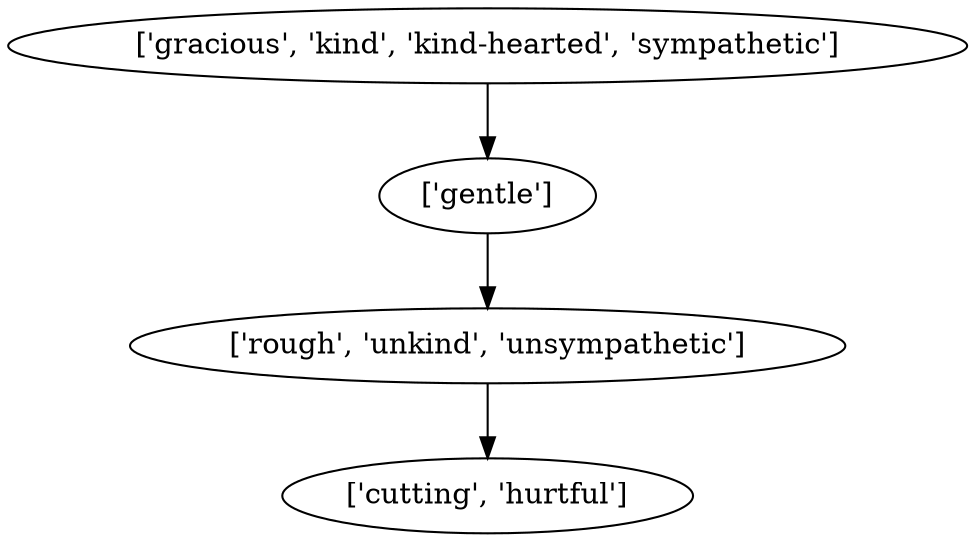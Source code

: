 strict digraph  {
	"['gracious', 'kind', 'kind-hearted', 'sympathetic']" -> "['gentle']";
	"['gentle']" -> "['rough', 'unkind', 'unsympathetic']";
	"['rough', 'unkind', 'unsympathetic']" -> "['cutting', 'hurtful']";
}
